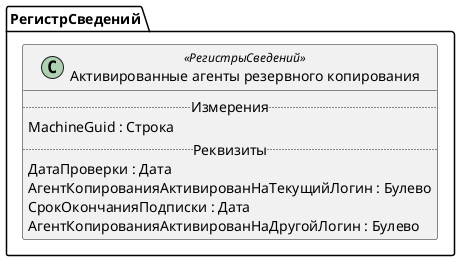 ﻿@startuml АктивированныеАгентыРезервногоКопирования
'!include templates.wsd
'..\include templates.wsd
class РегистрСведений.АктивированныеАгентыРезервногоКопирования as "Активированные агенты резервного копирования" <<РегистрыСведений>>
{
..Измерения..
MachineGuid : Строка
..Реквизиты..
ДатаПроверки : Дата
АгентКопированияАктивированНаТекущийЛогин : Булево
СрокОкончанияПодписки : Дата
АгентКопированияАктивированНаДругойЛогин : Булево
}
@enduml
